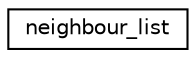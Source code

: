 digraph "Graphical Class Hierarchy"
{
  edge [fontname="Helvetica",fontsize="10",labelfontname="Helvetica",labelfontsize="10"];
  node [fontname="Helvetica",fontsize="10",shape=record];
  rankdir="LR";
  Node1 [label="neighbour_list",height=0.2,width=0.4,color="black", fillcolor="white", style="filled",URL="$structneighbour__list.html"];
}
